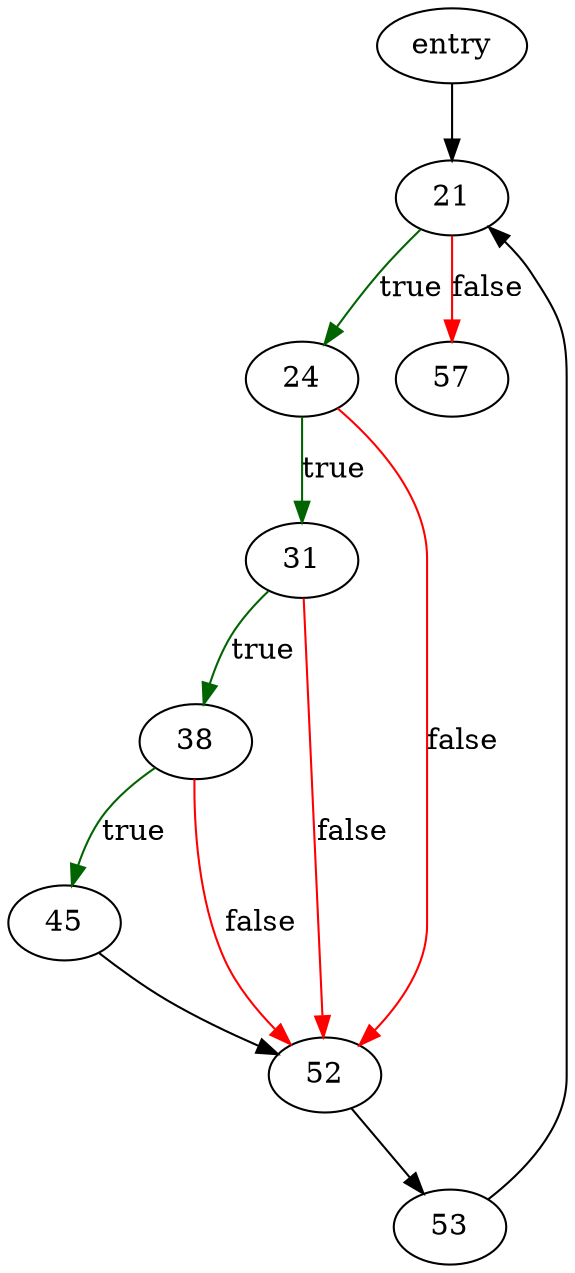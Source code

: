 digraph "sqlite3CodeRowTrigger" {
	// Node definitions.
	9 [label=entry];
	21;
	24;
	31;
	38;
	45;
	52;
	53;
	57;

	// Edge definitions.
	9 -> 21;
	21 -> 24 [
		color=darkgreen
		label=true
	];
	21 -> 57 [
		color=red
		label=false
	];
	24 -> 31 [
		color=darkgreen
		label=true
	];
	24 -> 52 [
		color=red
		label=false
	];
	31 -> 38 [
		color=darkgreen
		label=true
	];
	31 -> 52 [
		color=red
		label=false
	];
	38 -> 45 [
		color=darkgreen
		label=true
	];
	38 -> 52 [
		color=red
		label=false
	];
	45 -> 52;
	52 -> 53;
	53 -> 21;
}